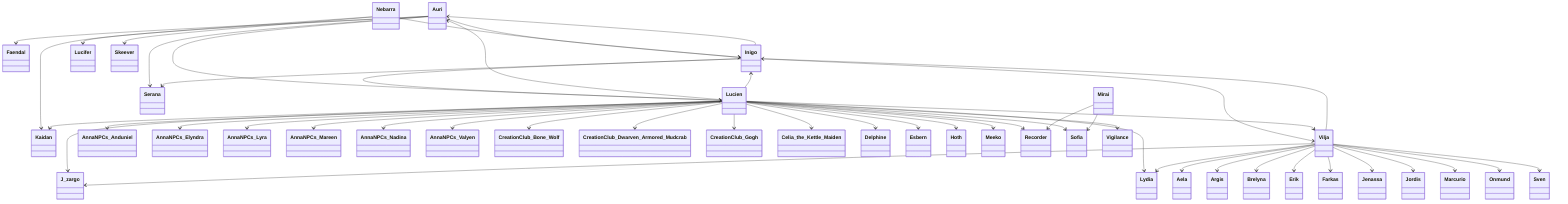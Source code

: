 classDiagram
  Ambriel

  Arissa

  Auri --> Faendal
  Auri --> Inigo
  Auri --> Kaidan
  Auri --> Lucien
  Auri --> Serana

  Aurlyn_Dawnstone
  Hoth

  Inigo --> Auri
  Inigo --> Lucien
  Inigo --> Serana
  Inigo --> Vilja

  Kaidan

  Lucien --> AnnaNPCs_Anduniel
  Lucien --> AnnaNPCs_Elyndra
  Lucien --> AnnaNPCs_Lyra
  Lucien --> AnnaNPCs_Mareen
  Lucien --> AnnaNPCs_Nadina
  Lucien --> AnnaNPCs_Valyen
  Lucien --> CreationClub_Bone_Wolf
  Lucien --> CreationClub_Dwarven_Armored_Mudcrab
  Lucien --> CreationClub_Gogh
  Lucien --> Auri
  Lucien --> Celia_the_Kettle_Maiden
  Lucien --> Delphine
  Lucien --> Esbern
  Lucien --> Hoth
  Lucien --> Inigo
  Lucien --> J_zargo
  Lucien --> Kaidan
  Lucien --> Lydia
  Lucien --> Meeko
  Lucien --> Recorder
  Lucien --> Sofia
  Lucien --> Vigilance
  Lucien --> Vilja

  Mirai --> Recorder
  Mirai --> Sofia

  Nebarra --> Inigo
  Nebarra --> Lucifer
  Nebarra --> Skeever

  Shirley

  Sofia

  Vilja --> Aela
  Vilja --> Argis
  Vilja --> Brelyna
  Vilja --> Erik
  Vilja --> Farkas
  Vilja --> Inigo
  Vilja --> J_zargo
  Vilja --> Jenassa
  Vilja --> Jordis
  Vilja --> Lydia
  Vilja --> Marcurio
  Vilja --> Onmund
  Vilja --> Sven